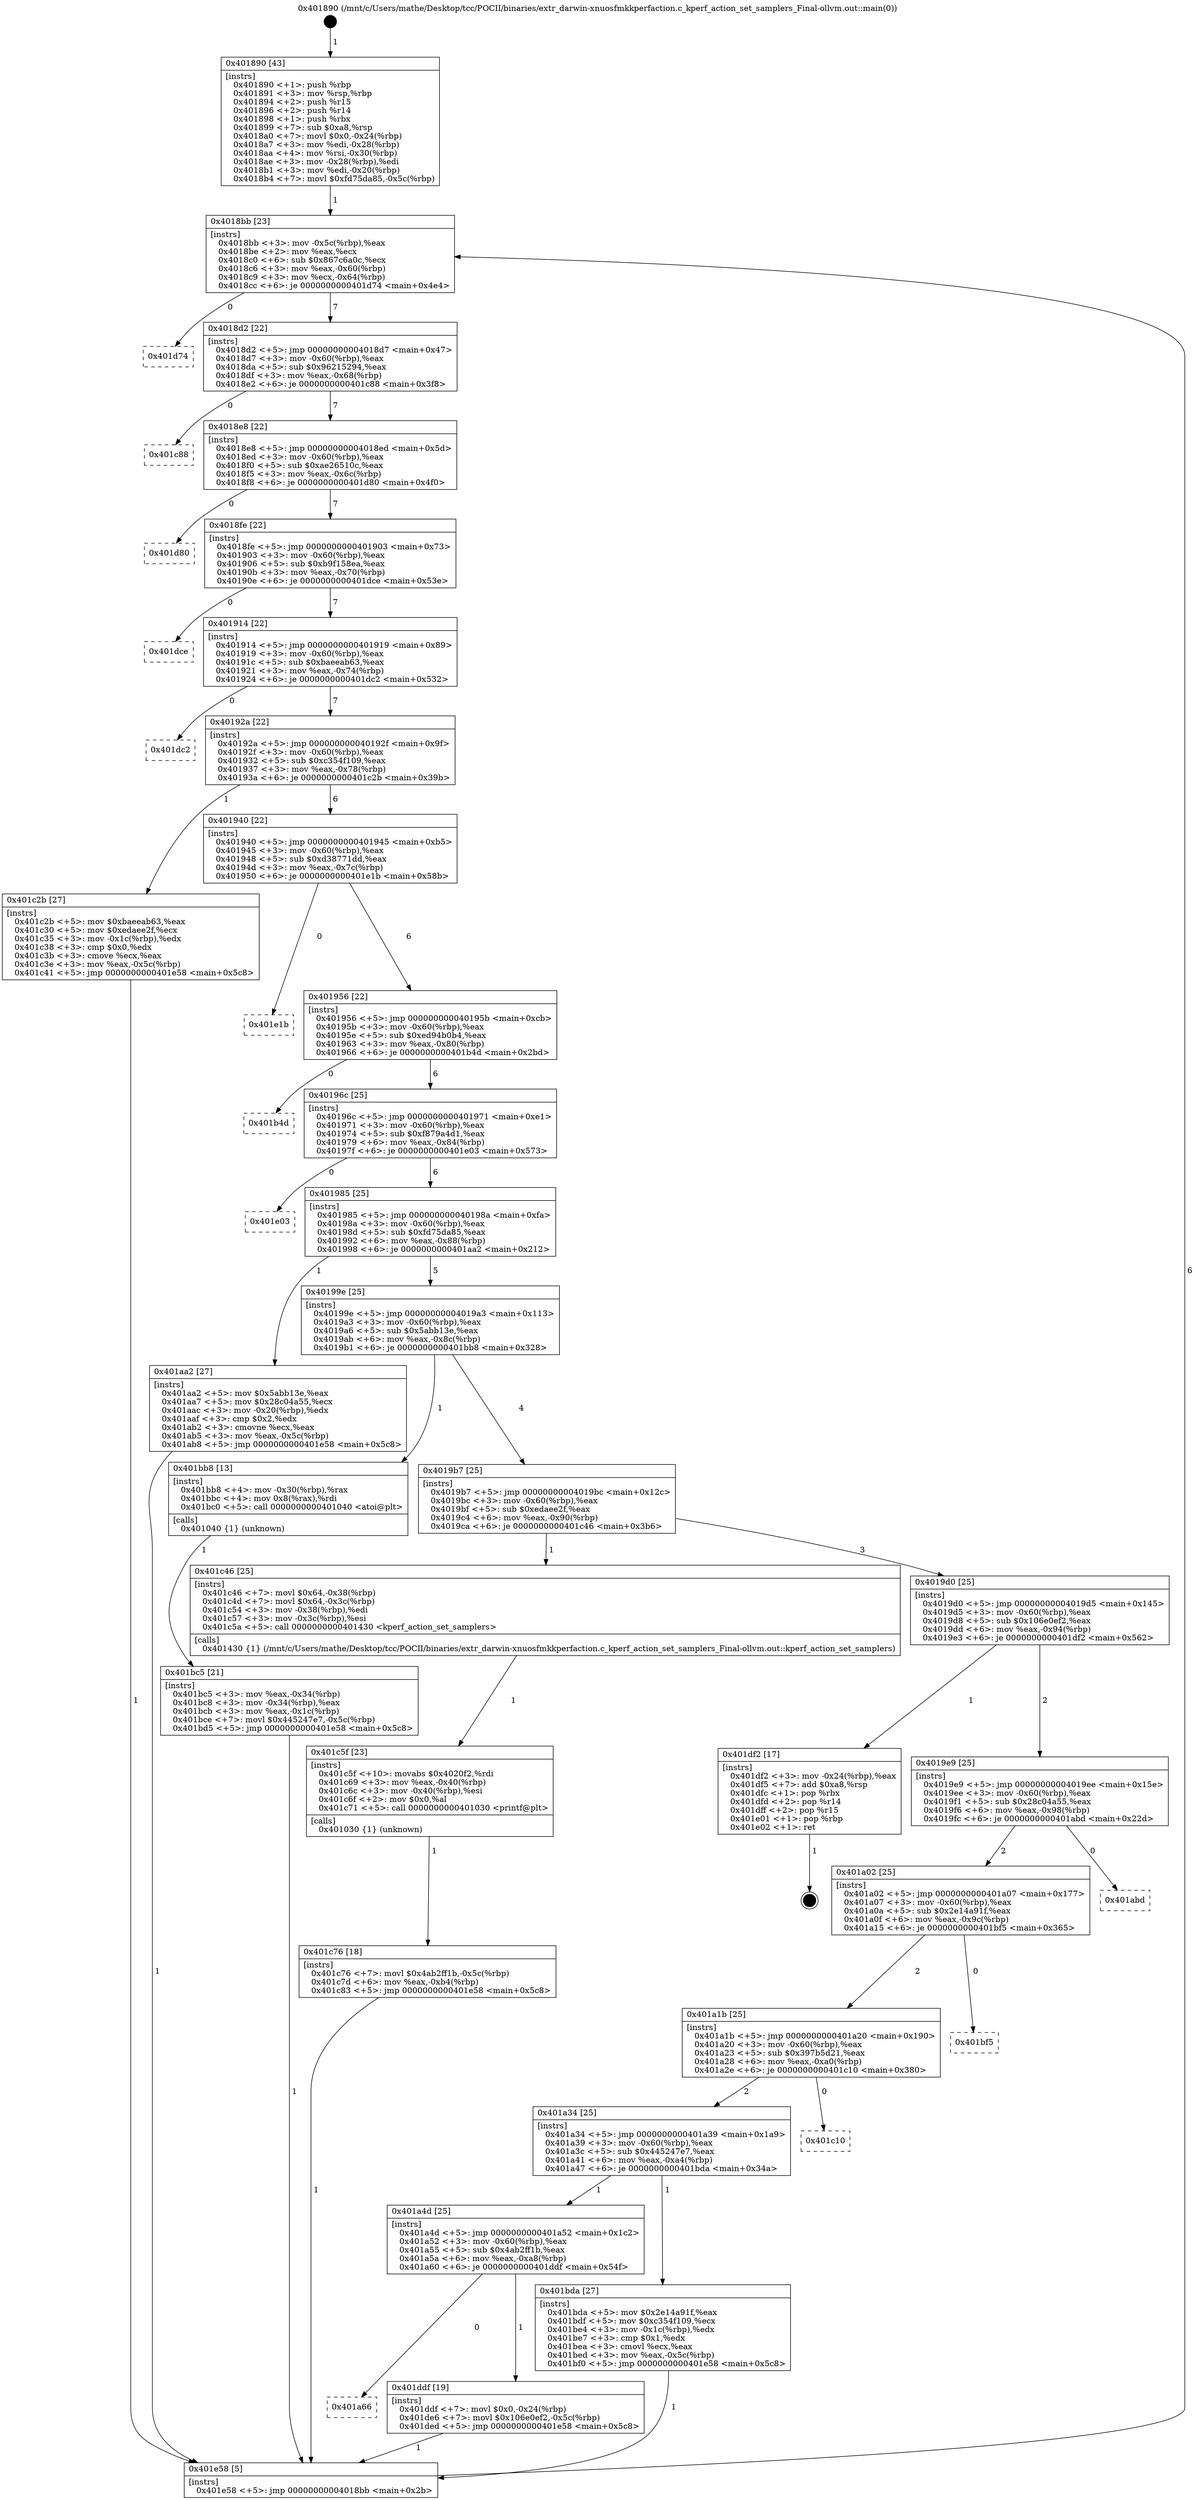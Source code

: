 digraph "0x401890" {
  label = "0x401890 (/mnt/c/Users/mathe/Desktop/tcc/POCII/binaries/extr_darwin-xnuosfmkkperfaction.c_kperf_action_set_samplers_Final-ollvm.out::main(0))"
  labelloc = "t"
  node[shape=record]

  Entry [label="",width=0.3,height=0.3,shape=circle,fillcolor=black,style=filled]
  "0x4018bb" [label="{
     0x4018bb [23]\l
     | [instrs]\l
     &nbsp;&nbsp;0x4018bb \<+3\>: mov -0x5c(%rbp),%eax\l
     &nbsp;&nbsp;0x4018be \<+2\>: mov %eax,%ecx\l
     &nbsp;&nbsp;0x4018c0 \<+6\>: sub $0x867c6a0c,%ecx\l
     &nbsp;&nbsp;0x4018c6 \<+3\>: mov %eax,-0x60(%rbp)\l
     &nbsp;&nbsp;0x4018c9 \<+3\>: mov %ecx,-0x64(%rbp)\l
     &nbsp;&nbsp;0x4018cc \<+6\>: je 0000000000401d74 \<main+0x4e4\>\l
  }"]
  "0x401d74" [label="{
     0x401d74\l
  }", style=dashed]
  "0x4018d2" [label="{
     0x4018d2 [22]\l
     | [instrs]\l
     &nbsp;&nbsp;0x4018d2 \<+5\>: jmp 00000000004018d7 \<main+0x47\>\l
     &nbsp;&nbsp;0x4018d7 \<+3\>: mov -0x60(%rbp),%eax\l
     &nbsp;&nbsp;0x4018da \<+5\>: sub $0x96215294,%eax\l
     &nbsp;&nbsp;0x4018df \<+3\>: mov %eax,-0x68(%rbp)\l
     &nbsp;&nbsp;0x4018e2 \<+6\>: je 0000000000401c88 \<main+0x3f8\>\l
  }"]
  Exit [label="",width=0.3,height=0.3,shape=circle,fillcolor=black,style=filled,peripheries=2]
  "0x401c88" [label="{
     0x401c88\l
  }", style=dashed]
  "0x4018e8" [label="{
     0x4018e8 [22]\l
     | [instrs]\l
     &nbsp;&nbsp;0x4018e8 \<+5\>: jmp 00000000004018ed \<main+0x5d\>\l
     &nbsp;&nbsp;0x4018ed \<+3\>: mov -0x60(%rbp),%eax\l
     &nbsp;&nbsp;0x4018f0 \<+5\>: sub $0xae26510c,%eax\l
     &nbsp;&nbsp;0x4018f5 \<+3\>: mov %eax,-0x6c(%rbp)\l
     &nbsp;&nbsp;0x4018f8 \<+6\>: je 0000000000401d80 \<main+0x4f0\>\l
  }"]
  "0x401a66" [label="{
     0x401a66\l
  }", style=dashed]
  "0x401d80" [label="{
     0x401d80\l
  }", style=dashed]
  "0x4018fe" [label="{
     0x4018fe [22]\l
     | [instrs]\l
     &nbsp;&nbsp;0x4018fe \<+5\>: jmp 0000000000401903 \<main+0x73\>\l
     &nbsp;&nbsp;0x401903 \<+3\>: mov -0x60(%rbp),%eax\l
     &nbsp;&nbsp;0x401906 \<+5\>: sub $0xb9f158ea,%eax\l
     &nbsp;&nbsp;0x40190b \<+3\>: mov %eax,-0x70(%rbp)\l
     &nbsp;&nbsp;0x40190e \<+6\>: je 0000000000401dce \<main+0x53e\>\l
  }"]
  "0x401ddf" [label="{
     0x401ddf [19]\l
     | [instrs]\l
     &nbsp;&nbsp;0x401ddf \<+7\>: movl $0x0,-0x24(%rbp)\l
     &nbsp;&nbsp;0x401de6 \<+7\>: movl $0x106e0ef2,-0x5c(%rbp)\l
     &nbsp;&nbsp;0x401ded \<+5\>: jmp 0000000000401e58 \<main+0x5c8\>\l
  }"]
  "0x401dce" [label="{
     0x401dce\l
  }", style=dashed]
  "0x401914" [label="{
     0x401914 [22]\l
     | [instrs]\l
     &nbsp;&nbsp;0x401914 \<+5\>: jmp 0000000000401919 \<main+0x89\>\l
     &nbsp;&nbsp;0x401919 \<+3\>: mov -0x60(%rbp),%eax\l
     &nbsp;&nbsp;0x40191c \<+5\>: sub $0xbaeeab63,%eax\l
     &nbsp;&nbsp;0x401921 \<+3\>: mov %eax,-0x74(%rbp)\l
     &nbsp;&nbsp;0x401924 \<+6\>: je 0000000000401dc2 \<main+0x532\>\l
  }"]
  "0x401c76" [label="{
     0x401c76 [18]\l
     | [instrs]\l
     &nbsp;&nbsp;0x401c76 \<+7\>: movl $0x4ab2ff1b,-0x5c(%rbp)\l
     &nbsp;&nbsp;0x401c7d \<+6\>: mov %eax,-0xb4(%rbp)\l
     &nbsp;&nbsp;0x401c83 \<+5\>: jmp 0000000000401e58 \<main+0x5c8\>\l
  }"]
  "0x401dc2" [label="{
     0x401dc2\l
  }", style=dashed]
  "0x40192a" [label="{
     0x40192a [22]\l
     | [instrs]\l
     &nbsp;&nbsp;0x40192a \<+5\>: jmp 000000000040192f \<main+0x9f\>\l
     &nbsp;&nbsp;0x40192f \<+3\>: mov -0x60(%rbp),%eax\l
     &nbsp;&nbsp;0x401932 \<+5\>: sub $0xc354f109,%eax\l
     &nbsp;&nbsp;0x401937 \<+3\>: mov %eax,-0x78(%rbp)\l
     &nbsp;&nbsp;0x40193a \<+6\>: je 0000000000401c2b \<main+0x39b\>\l
  }"]
  "0x401c5f" [label="{
     0x401c5f [23]\l
     | [instrs]\l
     &nbsp;&nbsp;0x401c5f \<+10\>: movabs $0x4020f2,%rdi\l
     &nbsp;&nbsp;0x401c69 \<+3\>: mov %eax,-0x40(%rbp)\l
     &nbsp;&nbsp;0x401c6c \<+3\>: mov -0x40(%rbp),%esi\l
     &nbsp;&nbsp;0x401c6f \<+2\>: mov $0x0,%al\l
     &nbsp;&nbsp;0x401c71 \<+5\>: call 0000000000401030 \<printf@plt\>\l
     | [calls]\l
     &nbsp;&nbsp;0x401030 \{1\} (unknown)\l
  }"]
  "0x401c2b" [label="{
     0x401c2b [27]\l
     | [instrs]\l
     &nbsp;&nbsp;0x401c2b \<+5\>: mov $0xbaeeab63,%eax\l
     &nbsp;&nbsp;0x401c30 \<+5\>: mov $0xedaee2f,%ecx\l
     &nbsp;&nbsp;0x401c35 \<+3\>: mov -0x1c(%rbp),%edx\l
     &nbsp;&nbsp;0x401c38 \<+3\>: cmp $0x0,%edx\l
     &nbsp;&nbsp;0x401c3b \<+3\>: cmove %ecx,%eax\l
     &nbsp;&nbsp;0x401c3e \<+3\>: mov %eax,-0x5c(%rbp)\l
     &nbsp;&nbsp;0x401c41 \<+5\>: jmp 0000000000401e58 \<main+0x5c8\>\l
  }"]
  "0x401940" [label="{
     0x401940 [22]\l
     | [instrs]\l
     &nbsp;&nbsp;0x401940 \<+5\>: jmp 0000000000401945 \<main+0xb5\>\l
     &nbsp;&nbsp;0x401945 \<+3\>: mov -0x60(%rbp),%eax\l
     &nbsp;&nbsp;0x401948 \<+5\>: sub $0xd38771dd,%eax\l
     &nbsp;&nbsp;0x40194d \<+3\>: mov %eax,-0x7c(%rbp)\l
     &nbsp;&nbsp;0x401950 \<+6\>: je 0000000000401e1b \<main+0x58b\>\l
  }"]
  "0x401a4d" [label="{
     0x401a4d [25]\l
     | [instrs]\l
     &nbsp;&nbsp;0x401a4d \<+5\>: jmp 0000000000401a52 \<main+0x1c2\>\l
     &nbsp;&nbsp;0x401a52 \<+3\>: mov -0x60(%rbp),%eax\l
     &nbsp;&nbsp;0x401a55 \<+5\>: sub $0x4ab2ff1b,%eax\l
     &nbsp;&nbsp;0x401a5a \<+6\>: mov %eax,-0xa8(%rbp)\l
     &nbsp;&nbsp;0x401a60 \<+6\>: je 0000000000401ddf \<main+0x54f\>\l
  }"]
  "0x401e1b" [label="{
     0x401e1b\l
  }", style=dashed]
  "0x401956" [label="{
     0x401956 [22]\l
     | [instrs]\l
     &nbsp;&nbsp;0x401956 \<+5\>: jmp 000000000040195b \<main+0xcb\>\l
     &nbsp;&nbsp;0x40195b \<+3\>: mov -0x60(%rbp),%eax\l
     &nbsp;&nbsp;0x40195e \<+5\>: sub $0xed94b0b4,%eax\l
     &nbsp;&nbsp;0x401963 \<+3\>: mov %eax,-0x80(%rbp)\l
     &nbsp;&nbsp;0x401966 \<+6\>: je 0000000000401b4d \<main+0x2bd\>\l
  }"]
  "0x401bda" [label="{
     0x401bda [27]\l
     | [instrs]\l
     &nbsp;&nbsp;0x401bda \<+5\>: mov $0x2e14a91f,%eax\l
     &nbsp;&nbsp;0x401bdf \<+5\>: mov $0xc354f109,%ecx\l
     &nbsp;&nbsp;0x401be4 \<+3\>: mov -0x1c(%rbp),%edx\l
     &nbsp;&nbsp;0x401be7 \<+3\>: cmp $0x1,%edx\l
     &nbsp;&nbsp;0x401bea \<+3\>: cmovl %ecx,%eax\l
     &nbsp;&nbsp;0x401bed \<+3\>: mov %eax,-0x5c(%rbp)\l
     &nbsp;&nbsp;0x401bf0 \<+5\>: jmp 0000000000401e58 \<main+0x5c8\>\l
  }"]
  "0x401b4d" [label="{
     0x401b4d\l
  }", style=dashed]
  "0x40196c" [label="{
     0x40196c [25]\l
     | [instrs]\l
     &nbsp;&nbsp;0x40196c \<+5\>: jmp 0000000000401971 \<main+0xe1\>\l
     &nbsp;&nbsp;0x401971 \<+3\>: mov -0x60(%rbp),%eax\l
     &nbsp;&nbsp;0x401974 \<+5\>: sub $0xf879a4d1,%eax\l
     &nbsp;&nbsp;0x401979 \<+6\>: mov %eax,-0x84(%rbp)\l
     &nbsp;&nbsp;0x40197f \<+6\>: je 0000000000401e03 \<main+0x573\>\l
  }"]
  "0x401a34" [label="{
     0x401a34 [25]\l
     | [instrs]\l
     &nbsp;&nbsp;0x401a34 \<+5\>: jmp 0000000000401a39 \<main+0x1a9\>\l
     &nbsp;&nbsp;0x401a39 \<+3\>: mov -0x60(%rbp),%eax\l
     &nbsp;&nbsp;0x401a3c \<+5\>: sub $0x445247e7,%eax\l
     &nbsp;&nbsp;0x401a41 \<+6\>: mov %eax,-0xa4(%rbp)\l
     &nbsp;&nbsp;0x401a47 \<+6\>: je 0000000000401bda \<main+0x34a\>\l
  }"]
  "0x401e03" [label="{
     0x401e03\l
  }", style=dashed]
  "0x401985" [label="{
     0x401985 [25]\l
     | [instrs]\l
     &nbsp;&nbsp;0x401985 \<+5\>: jmp 000000000040198a \<main+0xfa\>\l
     &nbsp;&nbsp;0x40198a \<+3\>: mov -0x60(%rbp),%eax\l
     &nbsp;&nbsp;0x40198d \<+5\>: sub $0xfd75da85,%eax\l
     &nbsp;&nbsp;0x401992 \<+6\>: mov %eax,-0x88(%rbp)\l
     &nbsp;&nbsp;0x401998 \<+6\>: je 0000000000401aa2 \<main+0x212\>\l
  }"]
  "0x401c10" [label="{
     0x401c10\l
  }", style=dashed]
  "0x401aa2" [label="{
     0x401aa2 [27]\l
     | [instrs]\l
     &nbsp;&nbsp;0x401aa2 \<+5\>: mov $0x5abb13e,%eax\l
     &nbsp;&nbsp;0x401aa7 \<+5\>: mov $0x28c04a55,%ecx\l
     &nbsp;&nbsp;0x401aac \<+3\>: mov -0x20(%rbp),%edx\l
     &nbsp;&nbsp;0x401aaf \<+3\>: cmp $0x2,%edx\l
     &nbsp;&nbsp;0x401ab2 \<+3\>: cmovne %ecx,%eax\l
     &nbsp;&nbsp;0x401ab5 \<+3\>: mov %eax,-0x5c(%rbp)\l
     &nbsp;&nbsp;0x401ab8 \<+5\>: jmp 0000000000401e58 \<main+0x5c8\>\l
  }"]
  "0x40199e" [label="{
     0x40199e [25]\l
     | [instrs]\l
     &nbsp;&nbsp;0x40199e \<+5\>: jmp 00000000004019a3 \<main+0x113\>\l
     &nbsp;&nbsp;0x4019a3 \<+3\>: mov -0x60(%rbp),%eax\l
     &nbsp;&nbsp;0x4019a6 \<+5\>: sub $0x5abb13e,%eax\l
     &nbsp;&nbsp;0x4019ab \<+6\>: mov %eax,-0x8c(%rbp)\l
     &nbsp;&nbsp;0x4019b1 \<+6\>: je 0000000000401bb8 \<main+0x328\>\l
  }"]
  "0x401e58" [label="{
     0x401e58 [5]\l
     | [instrs]\l
     &nbsp;&nbsp;0x401e58 \<+5\>: jmp 00000000004018bb \<main+0x2b\>\l
  }"]
  "0x401890" [label="{
     0x401890 [43]\l
     | [instrs]\l
     &nbsp;&nbsp;0x401890 \<+1\>: push %rbp\l
     &nbsp;&nbsp;0x401891 \<+3\>: mov %rsp,%rbp\l
     &nbsp;&nbsp;0x401894 \<+2\>: push %r15\l
     &nbsp;&nbsp;0x401896 \<+2\>: push %r14\l
     &nbsp;&nbsp;0x401898 \<+1\>: push %rbx\l
     &nbsp;&nbsp;0x401899 \<+7\>: sub $0xa8,%rsp\l
     &nbsp;&nbsp;0x4018a0 \<+7\>: movl $0x0,-0x24(%rbp)\l
     &nbsp;&nbsp;0x4018a7 \<+3\>: mov %edi,-0x28(%rbp)\l
     &nbsp;&nbsp;0x4018aa \<+4\>: mov %rsi,-0x30(%rbp)\l
     &nbsp;&nbsp;0x4018ae \<+3\>: mov -0x28(%rbp),%edi\l
     &nbsp;&nbsp;0x4018b1 \<+3\>: mov %edi,-0x20(%rbp)\l
     &nbsp;&nbsp;0x4018b4 \<+7\>: movl $0xfd75da85,-0x5c(%rbp)\l
  }"]
  "0x401a1b" [label="{
     0x401a1b [25]\l
     | [instrs]\l
     &nbsp;&nbsp;0x401a1b \<+5\>: jmp 0000000000401a20 \<main+0x190\>\l
     &nbsp;&nbsp;0x401a20 \<+3\>: mov -0x60(%rbp),%eax\l
     &nbsp;&nbsp;0x401a23 \<+5\>: sub $0x397b5d21,%eax\l
     &nbsp;&nbsp;0x401a28 \<+6\>: mov %eax,-0xa0(%rbp)\l
     &nbsp;&nbsp;0x401a2e \<+6\>: je 0000000000401c10 \<main+0x380\>\l
  }"]
  "0x401bb8" [label="{
     0x401bb8 [13]\l
     | [instrs]\l
     &nbsp;&nbsp;0x401bb8 \<+4\>: mov -0x30(%rbp),%rax\l
     &nbsp;&nbsp;0x401bbc \<+4\>: mov 0x8(%rax),%rdi\l
     &nbsp;&nbsp;0x401bc0 \<+5\>: call 0000000000401040 \<atoi@plt\>\l
     | [calls]\l
     &nbsp;&nbsp;0x401040 \{1\} (unknown)\l
  }"]
  "0x4019b7" [label="{
     0x4019b7 [25]\l
     | [instrs]\l
     &nbsp;&nbsp;0x4019b7 \<+5\>: jmp 00000000004019bc \<main+0x12c\>\l
     &nbsp;&nbsp;0x4019bc \<+3\>: mov -0x60(%rbp),%eax\l
     &nbsp;&nbsp;0x4019bf \<+5\>: sub $0xedaee2f,%eax\l
     &nbsp;&nbsp;0x4019c4 \<+6\>: mov %eax,-0x90(%rbp)\l
     &nbsp;&nbsp;0x4019ca \<+6\>: je 0000000000401c46 \<main+0x3b6\>\l
  }"]
  "0x401bc5" [label="{
     0x401bc5 [21]\l
     | [instrs]\l
     &nbsp;&nbsp;0x401bc5 \<+3\>: mov %eax,-0x34(%rbp)\l
     &nbsp;&nbsp;0x401bc8 \<+3\>: mov -0x34(%rbp),%eax\l
     &nbsp;&nbsp;0x401bcb \<+3\>: mov %eax,-0x1c(%rbp)\l
     &nbsp;&nbsp;0x401bce \<+7\>: movl $0x445247e7,-0x5c(%rbp)\l
     &nbsp;&nbsp;0x401bd5 \<+5\>: jmp 0000000000401e58 \<main+0x5c8\>\l
  }"]
  "0x401bf5" [label="{
     0x401bf5\l
  }", style=dashed]
  "0x401c46" [label="{
     0x401c46 [25]\l
     | [instrs]\l
     &nbsp;&nbsp;0x401c46 \<+7\>: movl $0x64,-0x38(%rbp)\l
     &nbsp;&nbsp;0x401c4d \<+7\>: movl $0x64,-0x3c(%rbp)\l
     &nbsp;&nbsp;0x401c54 \<+3\>: mov -0x38(%rbp),%edi\l
     &nbsp;&nbsp;0x401c57 \<+3\>: mov -0x3c(%rbp),%esi\l
     &nbsp;&nbsp;0x401c5a \<+5\>: call 0000000000401430 \<kperf_action_set_samplers\>\l
     | [calls]\l
     &nbsp;&nbsp;0x401430 \{1\} (/mnt/c/Users/mathe/Desktop/tcc/POCII/binaries/extr_darwin-xnuosfmkkperfaction.c_kperf_action_set_samplers_Final-ollvm.out::kperf_action_set_samplers)\l
  }"]
  "0x4019d0" [label="{
     0x4019d0 [25]\l
     | [instrs]\l
     &nbsp;&nbsp;0x4019d0 \<+5\>: jmp 00000000004019d5 \<main+0x145\>\l
     &nbsp;&nbsp;0x4019d5 \<+3\>: mov -0x60(%rbp),%eax\l
     &nbsp;&nbsp;0x4019d8 \<+5\>: sub $0x106e0ef2,%eax\l
     &nbsp;&nbsp;0x4019dd \<+6\>: mov %eax,-0x94(%rbp)\l
     &nbsp;&nbsp;0x4019e3 \<+6\>: je 0000000000401df2 \<main+0x562\>\l
  }"]
  "0x401a02" [label="{
     0x401a02 [25]\l
     | [instrs]\l
     &nbsp;&nbsp;0x401a02 \<+5\>: jmp 0000000000401a07 \<main+0x177\>\l
     &nbsp;&nbsp;0x401a07 \<+3\>: mov -0x60(%rbp),%eax\l
     &nbsp;&nbsp;0x401a0a \<+5\>: sub $0x2e14a91f,%eax\l
     &nbsp;&nbsp;0x401a0f \<+6\>: mov %eax,-0x9c(%rbp)\l
     &nbsp;&nbsp;0x401a15 \<+6\>: je 0000000000401bf5 \<main+0x365\>\l
  }"]
  "0x401df2" [label="{
     0x401df2 [17]\l
     | [instrs]\l
     &nbsp;&nbsp;0x401df2 \<+3\>: mov -0x24(%rbp),%eax\l
     &nbsp;&nbsp;0x401df5 \<+7\>: add $0xa8,%rsp\l
     &nbsp;&nbsp;0x401dfc \<+1\>: pop %rbx\l
     &nbsp;&nbsp;0x401dfd \<+2\>: pop %r14\l
     &nbsp;&nbsp;0x401dff \<+2\>: pop %r15\l
     &nbsp;&nbsp;0x401e01 \<+1\>: pop %rbp\l
     &nbsp;&nbsp;0x401e02 \<+1\>: ret\l
  }"]
  "0x4019e9" [label="{
     0x4019e9 [25]\l
     | [instrs]\l
     &nbsp;&nbsp;0x4019e9 \<+5\>: jmp 00000000004019ee \<main+0x15e\>\l
     &nbsp;&nbsp;0x4019ee \<+3\>: mov -0x60(%rbp),%eax\l
     &nbsp;&nbsp;0x4019f1 \<+5\>: sub $0x28c04a55,%eax\l
     &nbsp;&nbsp;0x4019f6 \<+6\>: mov %eax,-0x98(%rbp)\l
     &nbsp;&nbsp;0x4019fc \<+6\>: je 0000000000401abd \<main+0x22d\>\l
  }"]
  "0x401abd" [label="{
     0x401abd\l
  }", style=dashed]
  Entry -> "0x401890" [label=" 1"]
  "0x4018bb" -> "0x401d74" [label=" 0"]
  "0x4018bb" -> "0x4018d2" [label=" 7"]
  "0x401df2" -> Exit [label=" 1"]
  "0x4018d2" -> "0x401c88" [label=" 0"]
  "0x4018d2" -> "0x4018e8" [label=" 7"]
  "0x401ddf" -> "0x401e58" [label=" 1"]
  "0x4018e8" -> "0x401d80" [label=" 0"]
  "0x4018e8" -> "0x4018fe" [label=" 7"]
  "0x401a4d" -> "0x401a66" [label=" 0"]
  "0x4018fe" -> "0x401dce" [label=" 0"]
  "0x4018fe" -> "0x401914" [label=" 7"]
  "0x401a4d" -> "0x401ddf" [label=" 1"]
  "0x401914" -> "0x401dc2" [label=" 0"]
  "0x401914" -> "0x40192a" [label=" 7"]
  "0x401c76" -> "0x401e58" [label=" 1"]
  "0x40192a" -> "0x401c2b" [label=" 1"]
  "0x40192a" -> "0x401940" [label=" 6"]
  "0x401c5f" -> "0x401c76" [label=" 1"]
  "0x401940" -> "0x401e1b" [label=" 0"]
  "0x401940" -> "0x401956" [label=" 6"]
  "0x401c46" -> "0x401c5f" [label=" 1"]
  "0x401956" -> "0x401b4d" [label=" 0"]
  "0x401956" -> "0x40196c" [label=" 6"]
  "0x401c2b" -> "0x401e58" [label=" 1"]
  "0x40196c" -> "0x401e03" [label=" 0"]
  "0x40196c" -> "0x401985" [label=" 6"]
  "0x401a34" -> "0x401a4d" [label=" 1"]
  "0x401985" -> "0x401aa2" [label=" 1"]
  "0x401985" -> "0x40199e" [label=" 5"]
  "0x401aa2" -> "0x401e58" [label=" 1"]
  "0x401890" -> "0x4018bb" [label=" 1"]
  "0x401e58" -> "0x4018bb" [label=" 6"]
  "0x401a34" -> "0x401bda" [label=" 1"]
  "0x40199e" -> "0x401bb8" [label=" 1"]
  "0x40199e" -> "0x4019b7" [label=" 4"]
  "0x401bb8" -> "0x401bc5" [label=" 1"]
  "0x401bc5" -> "0x401e58" [label=" 1"]
  "0x401a1b" -> "0x401a34" [label=" 2"]
  "0x4019b7" -> "0x401c46" [label=" 1"]
  "0x4019b7" -> "0x4019d0" [label=" 3"]
  "0x401a1b" -> "0x401c10" [label=" 0"]
  "0x4019d0" -> "0x401df2" [label=" 1"]
  "0x4019d0" -> "0x4019e9" [label=" 2"]
  "0x401a02" -> "0x401a1b" [label=" 2"]
  "0x4019e9" -> "0x401abd" [label=" 0"]
  "0x4019e9" -> "0x401a02" [label=" 2"]
  "0x401bda" -> "0x401e58" [label=" 1"]
  "0x401a02" -> "0x401bf5" [label=" 0"]
}
